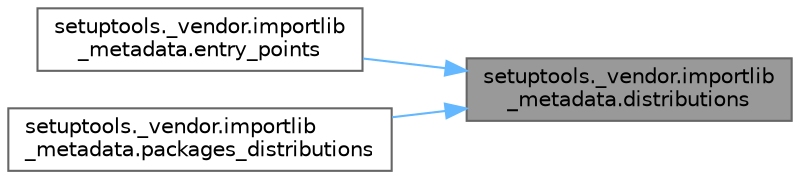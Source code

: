 digraph "setuptools._vendor.importlib_metadata.distributions"
{
 // LATEX_PDF_SIZE
  bgcolor="transparent";
  edge [fontname=Helvetica,fontsize=10,labelfontname=Helvetica,labelfontsize=10];
  node [fontname=Helvetica,fontsize=10,shape=box,height=0.2,width=0.4];
  rankdir="RL";
  Node1 [id="Node000001",label="setuptools._vendor.importlib\l_metadata.distributions",height=0.2,width=0.4,color="gray40", fillcolor="grey60", style="filled", fontcolor="black",tooltip=" "];
  Node1 -> Node2 [id="edge1_Node000001_Node000002",dir="back",color="steelblue1",style="solid",tooltip=" "];
  Node2 [id="Node000002",label="setuptools._vendor.importlib\l_metadata.entry_points",height=0.2,width=0.4,color="grey40", fillcolor="white", style="filled",URL="$namespacesetuptools_1_1__vendor_1_1importlib__metadata.html#aaa0d1f980f52779f1348eab490f7a97a",tooltip=" "];
  Node1 -> Node3 [id="edge2_Node000001_Node000003",dir="back",color="steelblue1",style="solid",tooltip=" "];
  Node3 [id="Node000003",label="setuptools._vendor.importlib\l_metadata.packages_distributions",height=0.2,width=0.4,color="grey40", fillcolor="white", style="filled",URL="$namespacesetuptools_1_1__vendor_1_1importlib__metadata.html#a44ae55edef23fbabf7c3ad890b701d66",tooltip=" "];
}
